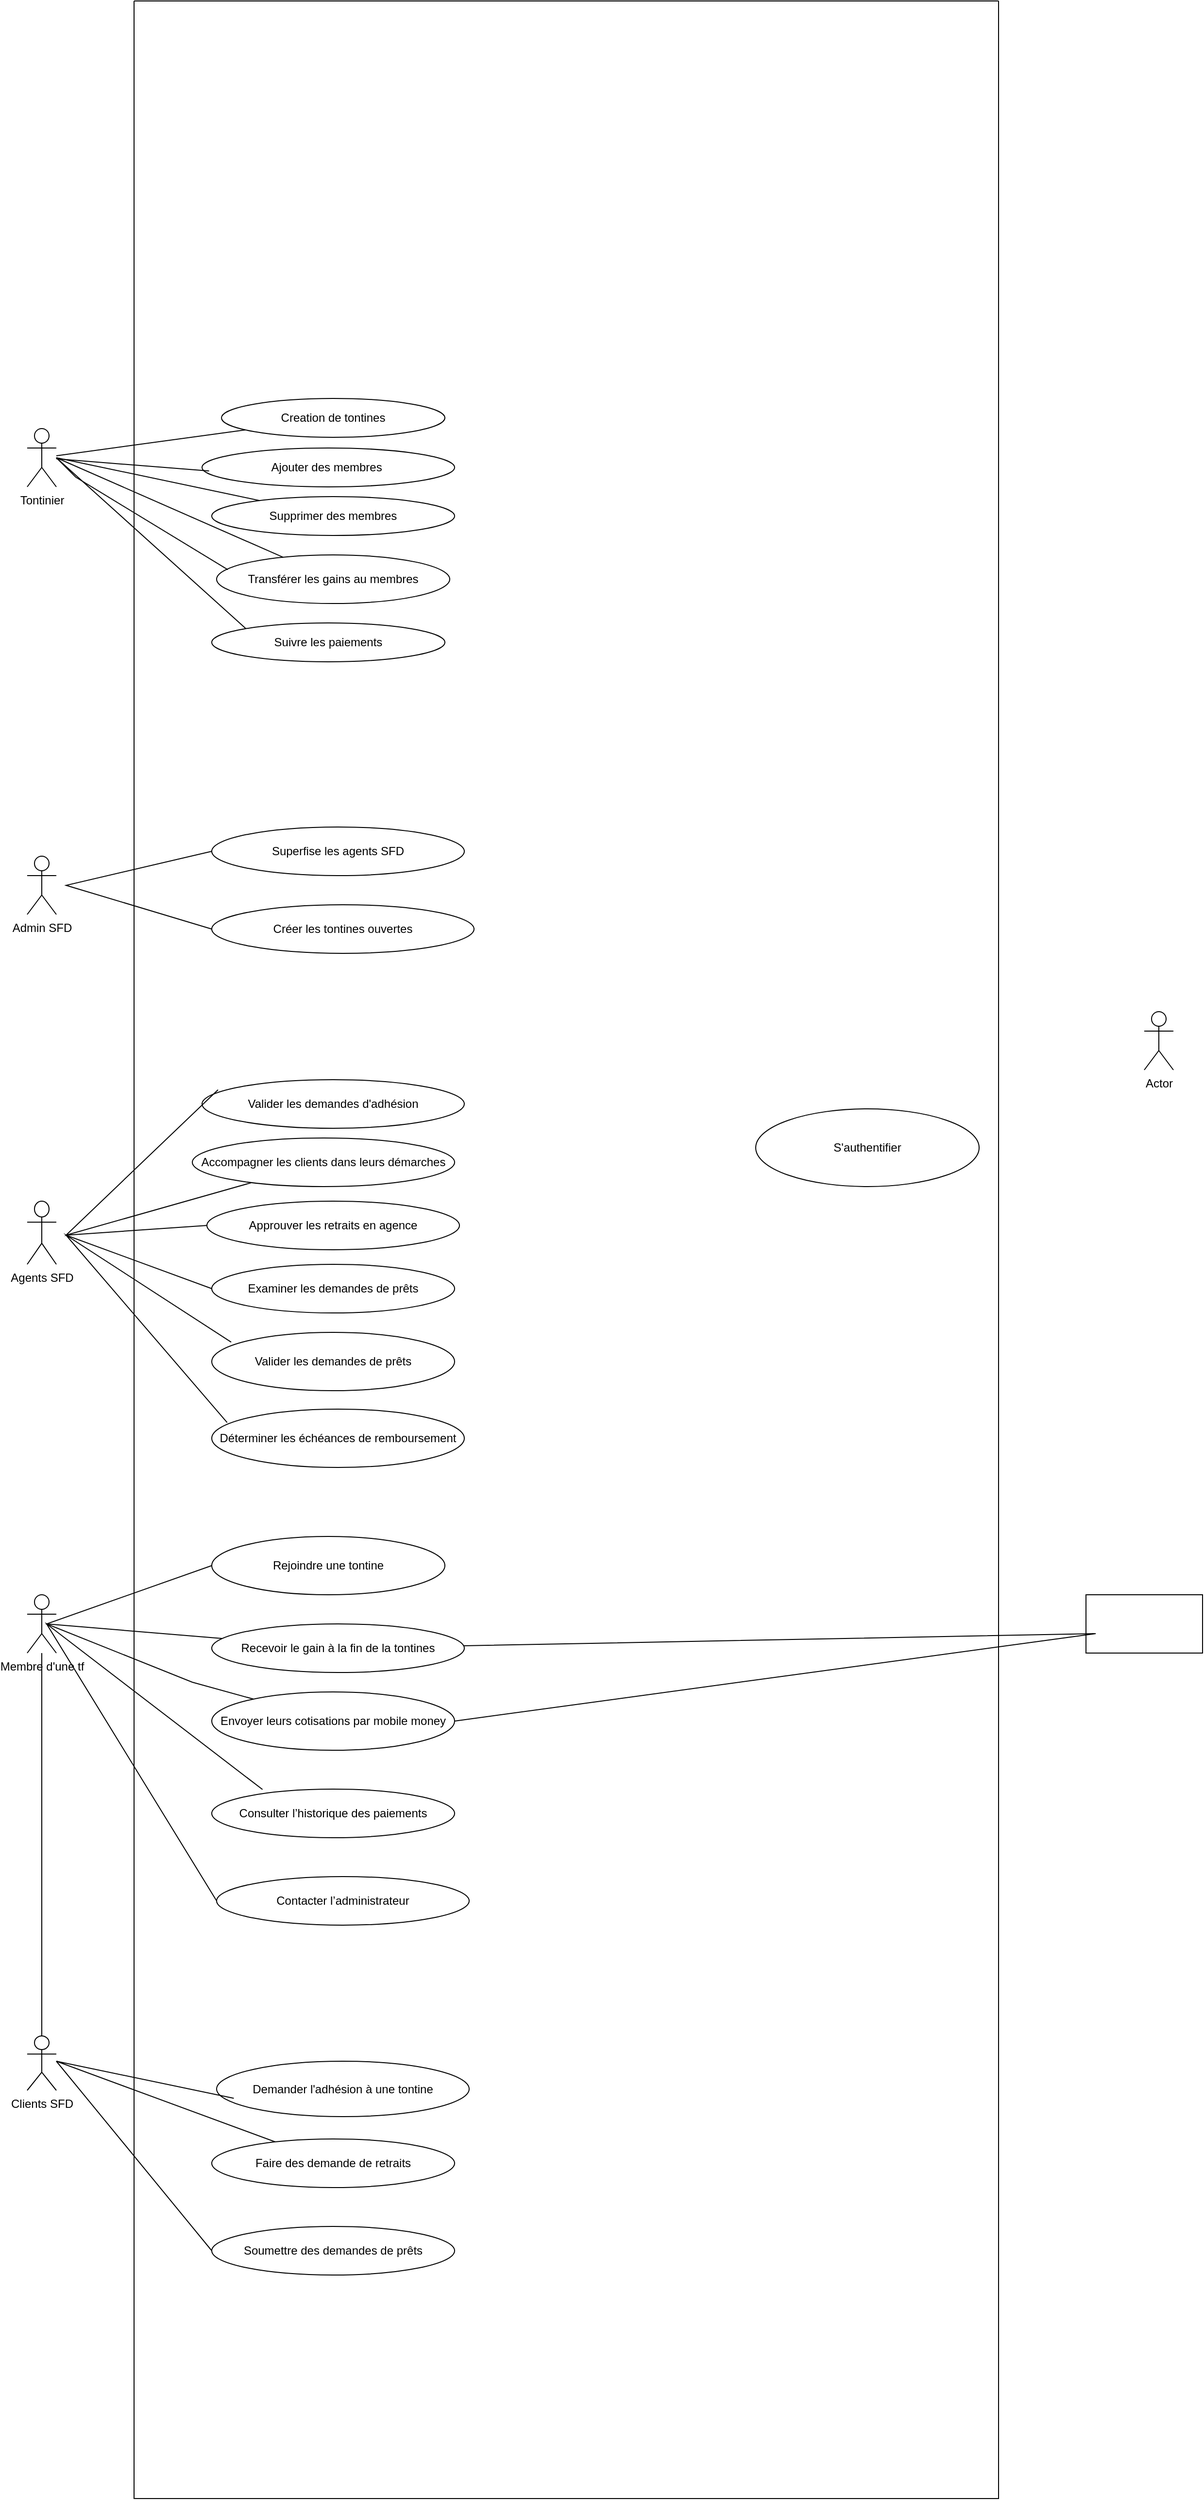 <mxfile version="26.2.14">
  <diagram name="Page-1" id="9ASTcxxGZP_0_zDkPB7L">
    <mxGraphModel dx="4995" dy="3437" grid="1" gridSize="10" guides="1" tooltips="1" connect="1" arrows="1" fold="1" page="1" pageScale="1" pageWidth="827" pageHeight="1169" math="0" shadow="0">
      <root>
        <mxCell id="0" />
        <mxCell id="1" parent="0" />
        <mxCell id="wpaXnWZzyjByHTewyBcY-1" value="Creation de tontines" style="ellipse;whiteSpace=wrap;html=1;" vertex="1" parent="1">
          <mxGeometry x="10" y="69" width="230" height="40" as="geometry" />
        </mxCell>
        <mxCell id="wpaXnWZzyjByHTewyBcY-2" value="Admin SFD" style="shape=umlActor;verticalLabelPosition=bottom;verticalAlign=top;html=1;outlineConnect=0;" vertex="1" parent="1">
          <mxGeometry x="-190" y="540" width="30" height="60" as="geometry" />
        </mxCell>
        <mxCell id="wpaXnWZzyjByHTewyBcY-3" value="Tontinier&lt;div&gt;&lt;br&gt;&lt;/div&gt;" style="shape=umlActor;verticalLabelPosition=bottom;verticalAlign=top;html=1;outlineConnect=0;" vertex="1" parent="1">
          <mxGeometry x="-190" y="100" width="30" height="60" as="geometry" />
        </mxCell>
        <mxCell id="wpaXnWZzyjByHTewyBcY-12" value="Supprimer des membres" style="ellipse;whiteSpace=wrap;html=1;" vertex="1" parent="1">
          <mxGeometry y="170" width="250" height="40" as="geometry" />
        </mxCell>
        <mxCell id="wpaXnWZzyjByHTewyBcY-13" value="Ajouter des membres&amp;nbsp;" style="ellipse;whiteSpace=wrap;html=1;" vertex="1" parent="1">
          <mxGeometry x="-10" y="120" width="260" height="40" as="geometry" />
        </mxCell>
        <mxCell id="wpaXnWZzyjByHTewyBcY-14" value="Transférer les gains au membres" style="ellipse;whiteSpace=wrap;html=1;" vertex="1" parent="1">
          <mxGeometry x="5" y="230" width="240" height="50" as="geometry" />
        </mxCell>
        <mxCell id="wpaXnWZzyjByHTewyBcY-26" value="" style="endArrow=none;html=1;rounded=0;" edge="1" parent="1" source="wpaXnWZzyjByHTewyBcY-3" target="wpaXnWZzyjByHTewyBcY-1">
          <mxGeometry width="50" height="50" relative="1" as="geometry">
            <mxPoint x="-130" y="140" as="sourcePoint" />
            <mxPoint x="-80" y="90" as="targetPoint" />
          </mxGeometry>
        </mxCell>
        <mxCell id="wpaXnWZzyjByHTewyBcY-29" value="" style="endArrow=none;html=1;rounded=0;" edge="1" parent="1" target="wpaXnWZzyjByHTewyBcY-14">
          <mxGeometry width="50" height="50" relative="1" as="geometry">
            <mxPoint x="-160" y="130" as="sourcePoint" />
            <mxPoint x="-80" y="160" as="targetPoint" />
          </mxGeometry>
        </mxCell>
        <mxCell id="wpaXnWZzyjByHTewyBcY-30" value="" style="endArrow=none;html=1;rounded=0;" edge="1" parent="1" target="wpaXnWZzyjByHTewyBcY-12">
          <mxGeometry width="50" height="50" relative="1" as="geometry">
            <mxPoint x="-160" y="130" as="sourcePoint" />
            <mxPoint x="-90" y="160" as="targetPoint" />
          </mxGeometry>
        </mxCell>
        <mxCell id="wpaXnWZzyjByHTewyBcY-31" value="" style="endArrow=none;html=1;rounded=0;entryX=0.028;entryY=0.59;entryDx=0;entryDy=0;entryPerimeter=0;" edge="1" parent="1" source="wpaXnWZzyjByHTewyBcY-3" target="wpaXnWZzyjByHTewyBcY-13">
          <mxGeometry width="50" height="50" relative="1" as="geometry">
            <mxPoint x="-110" y="190" as="sourcePoint" />
            <mxPoint x="-60" y="140" as="targetPoint" />
          </mxGeometry>
        </mxCell>
        <mxCell id="wpaXnWZzyjByHTewyBcY-34" value="Superfise les agents SFD" style="ellipse;whiteSpace=wrap;html=1;" vertex="1" parent="1">
          <mxGeometry y="510" width="260" height="50" as="geometry" />
        </mxCell>
        <mxCell id="wpaXnWZzyjByHTewyBcY-35" value="Examiner les demandes de prêts" style="ellipse;whiteSpace=wrap;html=1;direction=west;" vertex="1" parent="1">
          <mxGeometry y="960" width="250" height="50" as="geometry" />
        </mxCell>
        <mxCell id="wpaXnWZzyjByHTewyBcY-36" value="Suivre les paiements" style="ellipse;whiteSpace=wrap;html=1;" vertex="1" parent="1">
          <mxGeometry y="300" width="240" height="40" as="geometry" />
        </mxCell>
        <mxCell id="wpaXnWZzyjByHTewyBcY-37" value="Créer les tontines ouvertes" style="ellipse;whiteSpace=wrap;html=1;" vertex="1" parent="1">
          <mxGeometry y="590" width="270" height="50" as="geometry" />
        </mxCell>
        <mxCell id="wpaXnWZzyjByHTewyBcY-40" value="" style="endArrow=none;html=1;rounded=0;entryX=0.048;entryY=0.304;entryDx=0;entryDy=0;entryPerimeter=0;" edge="1" parent="1" target="wpaXnWZzyjByHTewyBcY-14">
          <mxGeometry width="50" height="50" relative="1" as="geometry">
            <mxPoint x="-160" y="130" as="sourcePoint" />
            <mxPoint x="160" y="220" as="targetPoint" />
            <Array as="points">
              <mxPoint x="-140" y="150" />
            </Array>
          </mxGeometry>
        </mxCell>
        <mxCell id="wpaXnWZzyjByHTewyBcY-41" value="" style="endArrow=none;html=1;rounded=0;entryX=0;entryY=0;entryDx=0;entryDy=0;" edge="1" parent="1" target="wpaXnWZzyjByHTewyBcY-36">
          <mxGeometry width="50" height="50" relative="1" as="geometry">
            <mxPoint x="-160" y="130" as="sourcePoint" />
            <mxPoint x="160" y="310" as="targetPoint" />
          </mxGeometry>
        </mxCell>
        <mxCell id="wpaXnWZzyjByHTewyBcY-44" value="Approuver les retraits en agence" style="ellipse;whiteSpace=wrap;html=1;" vertex="1" parent="1">
          <mxGeometry x="-5" y="895" width="260" height="50" as="geometry" />
        </mxCell>
        <mxCell id="wpaXnWZzyjByHTewyBcY-45" value="Accompagner les clients dans leurs démarches" style="ellipse;whiteSpace=wrap;html=1;" vertex="1" parent="1">
          <mxGeometry x="-20" y="830" width="270" height="50" as="geometry" />
        </mxCell>
        <mxCell id="wpaXnWZzyjByHTewyBcY-46" value="Valider les demandes d&#39;adhésion" style="ellipse;whiteSpace=wrap;html=1;" vertex="1" parent="1">
          <mxGeometry x="-10" y="770" width="270" height="50" as="geometry" />
        </mxCell>
        <mxCell id="wpaXnWZzyjByHTewyBcY-47" value="Valider les demandes de prêts" style="ellipse;whiteSpace=wrap;html=1;" vertex="1" parent="1">
          <mxGeometry y="1030" width="250" height="60" as="geometry" />
        </mxCell>
        <mxCell id="wpaXnWZzyjByHTewyBcY-48" value="Déterminer les échéances de remboursement" style="ellipse;whiteSpace=wrap;html=1;" vertex="1" parent="1">
          <mxGeometry y="1109" width="260" height="60" as="geometry" />
        </mxCell>
        <mxCell id="wpaXnWZzyjByHTewyBcY-50" value="" style="endArrow=none;html=1;rounded=0;entryX=0.061;entryY=0.208;entryDx=0;entryDy=0;entryPerimeter=0;" edge="1" parent="1" source="wpaXnWZzyjByHTewyBcY-45" target="wpaXnWZzyjByHTewyBcY-46">
          <mxGeometry width="50" height="50" relative="1" as="geometry">
            <mxPoint x="220" y="830" as="sourcePoint" />
            <mxPoint x="270" y="780" as="targetPoint" />
            <Array as="points">
              <mxPoint x="-150" y="930" />
            </Array>
          </mxGeometry>
        </mxCell>
        <mxCell id="wpaXnWZzyjByHTewyBcY-51" value="" style="endArrow=none;html=1;rounded=0;entryX=0;entryY=0.5;entryDx=0;entryDy=0;" edge="1" parent="1" target="wpaXnWZzyjByHTewyBcY-44">
          <mxGeometry width="50" height="50" relative="1" as="geometry">
            <mxPoint x="-150" y="930" as="sourcePoint" />
            <mxPoint x="-70" y="905" as="targetPoint" />
          </mxGeometry>
        </mxCell>
        <mxCell id="wpaXnWZzyjByHTewyBcY-52" value="" style="endArrow=none;html=1;rounded=0;entryX=1;entryY=0.5;entryDx=0;entryDy=0;" edge="1" parent="1" target="wpaXnWZzyjByHTewyBcY-35">
          <mxGeometry width="50" height="50" relative="1" as="geometry">
            <mxPoint x="-150" y="930" as="sourcePoint" />
            <mxPoint x="-50" y="860" as="targetPoint" />
          </mxGeometry>
        </mxCell>
        <mxCell id="wpaXnWZzyjByHTewyBcY-53" value="" style="endArrow=none;html=1;rounded=0;entryX=0;entryY=0.5;entryDx=0;entryDy=0;exitX=0;exitY=0.5;exitDx=0;exitDy=0;" edge="1" parent="1" source="wpaXnWZzyjByHTewyBcY-37" target="wpaXnWZzyjByHTewyBcY-34">
          <mxGeometry width="50" height="50" relative="1" as="geometry">
            <mxPoint x="220" y="830" as="sourcePoint" />
            <mxPoint x="270" y="780" as="targetPoint" />
            <Array as="points">
              <mxPoint x="-150" y="570" />
            </Array>
          </mxGeometry>
        </mxCell>
        <mxCell id="wpaXnWZzyjByHTewyBcY-54" value="Agents SFD" style="shape=umlActor;verticalLabelPosition=bottom;verticalAlign=top;html=1;outlineConnect=0;" vertex="1" parent="1">
          <mxGeometry x="-190" y="895" width="30" height="65" as="geometry" />
        </mxCell>
        <mxCell id="wpaXnWZzyjByHTewyBcY-57" value="" style="endArrow=none;html=1;rounded=0;exitX=0.061;exitY=0.23;exitDx=0;exitDy=0;exitPerimeter=0;entryX=0.08;entryY=0.167;entryDx=0;entryDy=0;entryPerimeter=0;" edge="1" parent="1" source="wpaXnWZzyjByHTewyBcY-48" target="wpaXnWZzyjByHTewyBcY-47">
          <mxGeometry width="50" height="50" relative="1" as="geometry">
            <mxPoint x="140" y="1120" as="sourcePoint" />
            <mxPoint x="190" y="1070" as="targetPoint" />
            <Array as="points">
              <mxPoint x="-150" y="930" />
            </Array>
          </mxGeometry>
        </mxCell>
        <mxCell id="wpaXnWZzyjByHTewyBcY-59" value="Recevoir le gain à la fin de la tontines" style="ellipse;whiteSpace=wrap;html=1;" vertex="1" parent="1">
          <mxGeometry y="1330" width="260" height="50" as="geometry" />
        </mxCell>
        <mxCell id="wpaXnWZzyjByHTewyBcY-60" value="Actor" style="shape=umlActor;verticalLabelPosition=bottom;verticalAlign=top;html=1;outlineConnect=0;" vertex="1" parent="1">
          <mxGeometry x="960" y="700" width="30" height="60" as="geometry" />
        </mxCell>
        <mxCell id="wpaXnWZzyjByHTewyBcY-61" value="Clients SFD" style="shape=umlActor;verticalLabelPosition=bottom;verticalAlign=top;html=1;outlineConnect=0;" vertex="1" parent="1">
          <mxGeometry x="-190" y="1754" width="30" height="56" as="geometry" />
        </mxCell>
        <mxCell id="wpaXnWZzyjByHTewyBcY-62" value="Membre d&#39;une tf" style="shape=umlActor;verticalLabelPosition=bottom;verticalAlign=top;html=1;outlineConnect=0;" vertex="1" parent="1">
          <mxGeometry x="-190" y="1300" width="30" height="60" as="geometry" />
        </mxCell>
        <mxCell id="wpaXnWZzyjByHTewyBcY-64" value="" style="rounded=0;whiteSpace=wrap;html=1;" vertex="1" parent="1">
          <mxGeometry x="900" y="1300" width="120" height="60" as="geometry" />
        </mxCell>
        <mxCell id="wpaXnWZzyjByHTewyBcY-72" value="" style="endArrow=none;html=1;rounded=0;entryX=0.209;entryY=0.008;entryDx=0;entryDy=0;entryPerimeter=0;exitX=0;exitY=0.5;exitDx=0;exitDy=0;" edge="1" parent="1" source="wpaXnWZzyjByHTewyBcY-80" target="wpaXnWZzyjByHTewyBcY-77">
          <mxGeometry width="50" height="50" relative="1" as="geometry">
            <mxPoint x="-190" y="1610" as="sourcePoint" />
            <mxPoint x="-220" y="1490" as="targetPoint" />
            <Array as="points">
              <mxPoint x="-170" y="1330" />
            </Array>
          </mxGeometry>
        </mxCell>
        <mxCell id="wpaXnWZzyjByHTewyBcY-75" value="" style="endArrow=none;html=1;rounded=0;" edge="1" parent="1" target="wpaXnWZzyjByHTewyBcY-59">
          <mxGeometry width="50" height="50" relative="1" as="geometry">
            <mxPoint x="-170" y="1330" as="sourcePoint" />
            <mxPoint x="180" y="1260" as="targetPoint" />
          </mxGeometry>
        </mxCell>
        <mxCell id="wpaXnWZzyjByHTewyBcY-77" value="Consulter l’historique des paiements" style="ellipse;whiteSpace=wrap;html=1;" vertex="1" parent="1">
          <mxGeometry y="1500" width="250" height="50" as="geometry" />
        </mxCell>
        <mxCell id="wpaXnWZzyjByHTewyBcY-81" value="" style="endArrow=none;html=1;rounded=0;" edge="1" parent="1" source="wpaXnWZzyjByHTewyBcY-61" target="wpaXnWZzyjByHTewyBcY-62">
          <mxGeometry width="50" height="50" relative="1" as="geometry">
            <mxPoint x="150" y="1690" as="sourcePoint" />
            <mxPoint x="200" y="1640" as="targetPoint" />
          </mxGeometry>
        </mxCell>
        <mxCell id="wpaXnWZzyjByHTewyBcY-88" value="" style="endArrow=none;html=1;rounded=0;entryX=0;entryY=0.5;entryDx=0;entryDy=0;" edge="1" parent="1" target="wpaXnWZzyjByHTewyBcY-86">
          <mxGeometry width="50" height="50" relative="1" as="geometry">
            <mxPoint x="-160" y="1780" as="sourcePoint" />
            <mxPoint x="340" y="1890" as="targetPoint" />
          </mxGeometry>
        </mxCell>
        <mxCell id="wpaXnWZzyjByHTewyBcY-89" value="" style="endArrow=none;html=1;rounded=0;exitX=1;exitY=0.5;exitDx=0;exitDy=0;" edge="1" parent="1" source="wpaXnWZzyjByHTewyBcY-58" target="wpaXnWZzyjByHTewyBcY-59">
          <mxGeometry width="50" height="50" relative="1" as="geometry">
            <mxPoint x="500" y="1540" as="sourcePoint" />
            <mxPoint x="550" y="1490" as="targetPoint" />
            <Array as="points">
              <mxPoint x="910" y="1340" />
            </Array>
          </mxGeometry>
        </mxCell>
        <mxCell id="wpaXnWZzyjByHTewyBcY-82" value="Demander l&#39;adhésion à une tontine" style="ellipse;whiteSpace=wrap;html=1;" vertex="1" parent="1">
          <mxGeometry x="5" y="1780" width="260" height="57" as="geometry" />
        </mxCell>
        <mxCell id="wpaXnWZzyjByHTewyBcY-87" value="" style="endArrow=none;html=1;rounded=0;entryX=0.068;entryY=0.669;entryDx=0;entryDy=0;entryPerimeter=0;" edge="1" parent="1" source="wpaXnWZzyjByHTewyBcY-85" target="wpaXnWZzyjByHTewyBcY-82">
          <mxGeometry width="50" height="50" relative="1" as="geometry">
            <mxPoint x="290" y="1680" as="sourcePoint" />
            <mxPoint x="340" y="1630" as="targetPoint" />
            <Array as="points">
              <mxPoint x="-160" y="1780" />
            </Array>
          </mxGeometry>
        </mxCell>
        <mxCell id="wpaXnWZzyjByHTewyBcY-85" value="Faire des demande de retraits" style="ellipse;whiteSpace=wrap;html=1;" vertex="1" parent="1">
          <mxGeometry y="1860" width="250" height="50" as="geometry" />
        </mxCell>
        <mxCell id="wpaXnWZzyjByHTewyBcY-86" value="Soumettre des demandes de prêts" style="ellipse;whiteSpace=wrap;html=1;" vertex="1" parent="1">
          <mxGeometry y="1950" width="250" height="50" as="geometry" />
        </mxCell>
        <mxCell id="wpaXnWZzyjByHTewyBcY-73" value="Rejoindre une tontine" style="ellipse;whiteSpace=wrap;html=1;" vertex="1" parent="1">
          <mxGeometry y="1240" width="240" height="60" as="geometry" />
        </mxCell>
        <mxCell id="wpaXnWZzyjByHTewyBcY-74" value="" style="endArrow=none;html=1;rounded=0;entryX=0;entryY=0.5;entryDx=0;entryDy=0;" edge="1" parent="1" source="wpaXnWZzyjByHTewyBcY-58" target="wpaXnWZzyjByHTewyBcY-73">
          <mxGeometry width="50" height="50" relative="1" as="geometry">
            <mxPoint x="120" y="1310" as="sourcePoint" />
            <mxPoint x="-20" y="1300" as="targetPoint" />
            <Array as="points">
              <mxPoint x="-20" y="1390" />
              <mxPoint x="-170" y="1330" />
            </Array>
          </mxGeometry>
        </mxCell>
        <mxCell id="wpaXnWZzyjByHTewyBcY-58" value="Envoyer leurs cotisations par mobile money" style="ellipse;whiteSpace=wrap;html=1;" vertex="1" parent="1">
          <mxGeometry y="1400" width="250" height="60" as="geometry" />
        </mxCell>
        <mxCell id="wpaXnWZzyjByHTewyBcY-80" value="Contacter l’administrateur" style="ellipse;whiteSpace=wrap;html=1;" vertex="1" parent="1">
          <mxGeometry x="5" y="1590" width="260" height="50" as="geometry" />
        </mxCell>
        <mxCell id="wpaXnWZzyjByHTewyBcY-93" value="S&#39;authentifier" style="ellipse;whiteSpace=wrap;html=1;" vertex="1" parent="1">
          <mxGeometry x="560" y="800" width="230" height="80" as="geometry" />
        </mxCell>
        <mxCell id="wpaXnWZzyjByHTewyBcY-96" value="" style="swimlane;startSize=0;" vertex="1" parent="1">
          <mxGeometry x="-80" y="-340" width="890" height="2570" as="geometry" />
        </mxCell>
      </root>
    </mxGraphModel>
  </diagram>
</mxfile>
